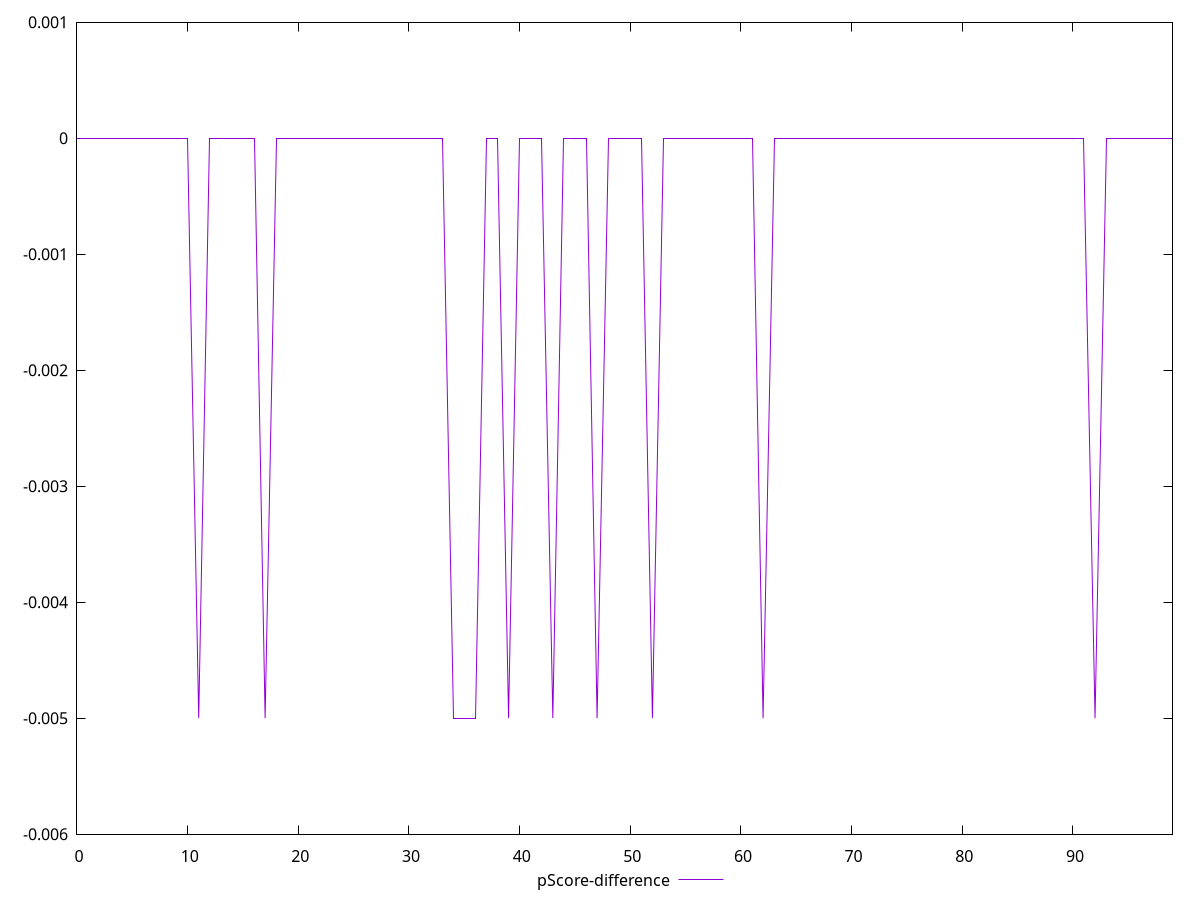 reset

$pScoreDifference <<EOF
0 0
1 0
2 0
3 0
4 0
5 0
6 0
7 0
8 0
9 0
10 0
11 -0.0050000000000000044
12 0
13 0
14 0
15 0
16 0
17 -0.0050000000000000044
18 0
19 0
20 0
21 0
22 0
23 0
24 0
25 0
26 0
27 0
28 0
29 0
30 0
31 0
32 0
33 0
34 -0.0050000000000000044
35 -0.0050000000000000044
36 -0.0050000000000000044
37 0
38 0
39 -0.0050000000000000044
40 0
41 0
42 0
43 -0.0050000000000000044
44 0
45 0
46 0
47 -0.0050000000000000044
48 0
49 0
50 0
51 0
52 -0.0050000000000000044
53 0
54 0
55 0
56 0
57 0
58 0
59 0
60 0
61 0
62 -0.0050000000000000044
63 0
64 0
65 0
66 0
67 0
68 0
69 0
70 0
71 0
72 0
73 0
74 0
75 0
76 0
77 0
78 0
79 0
80 0
81 0
82 0
83 0
84 0
85 0
86 0
87 0
88 0
89 0
90 0
91 0
92 -0.0050000000000000044
93 0
94 0
95 0
96 0
97 0
98 0
99 0
EOF

set key outside below
set xrange [0:99]
set yrange [-0.0060000000000000045:0.001]
set trange [-0.0060000000000000045:0.001]
set terminal svg size 640, 500 enhanced background rgb 'white'
set output "report_00017_2021-02-10T15-08-03.406Z/unminified-javascript/samples/pages+cached+noadtech/pScore-difference/values.svg"

plot $pScoreDifference title "pScore-difference" with line

reset
